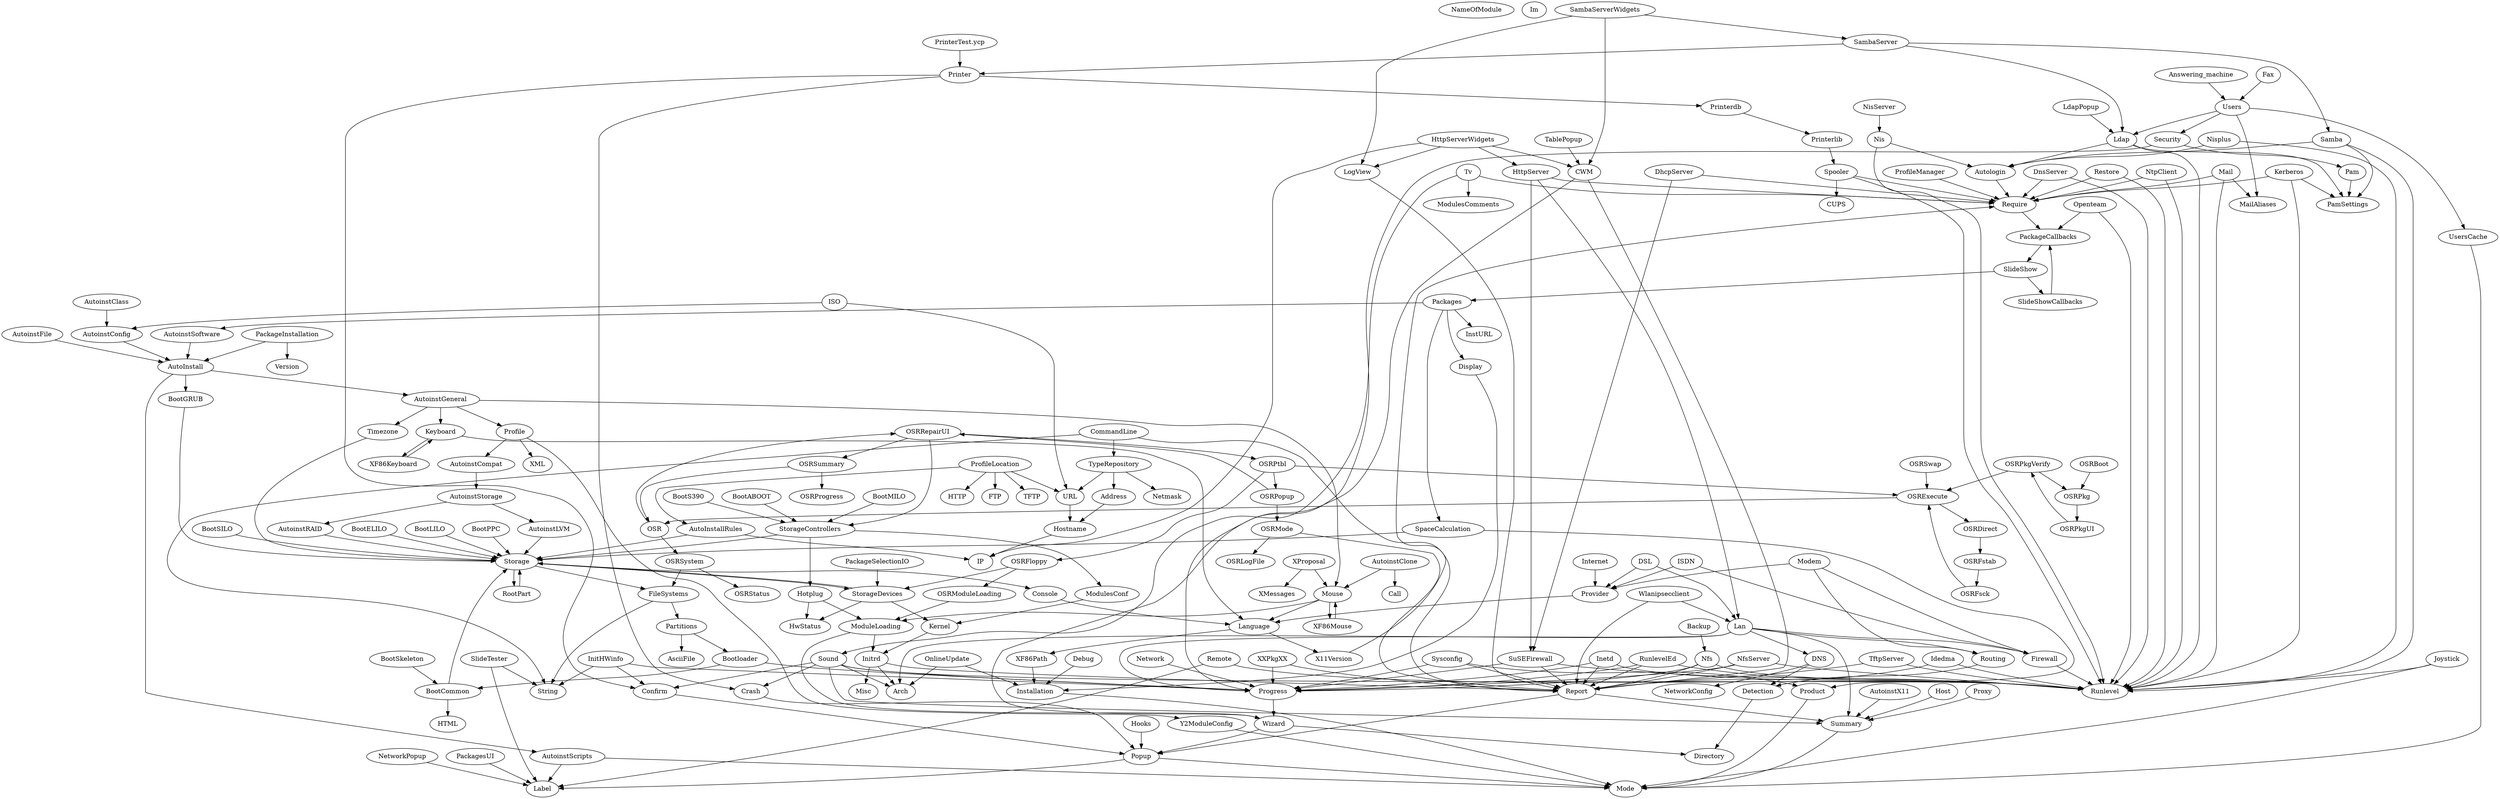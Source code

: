 digraph imports {
	NameOfModule;
	Im;
	Tv -> ModulesComments;
	Tv -> Require;
	Tv -> Sound;
	Pam -> PamSettings;
	XProposal -> Mouse;
	XProposal -> XMessages;
	Display -> Installation;
	NtpClient -> Runlevel;
	NtpClient -> Require;
	DnsServer -> Runlevel;
	DnsServer -> Require;
	Mail -> MailAliases;
	Mail -> Runlevel;
	Mail -> Require;
	Idedma -> Report;
	Idedma -> Runlevel;
	InitHWinfo -> String;
	InitHWinfo -> Confirm;
	InitHWinfo -> Progress;
	Console -> Language;
	Language -> X11Version;
	Language -> XF86Path;
	XF86Path -> Installation;
	Timezone -> Storage;
	XF86Keyboard -> Keyboard;
	Keyboard -> Language;
	Keyboard -> XF86Keyboard;
	Restore -> Runlevel;
	Restore -> Require;
	Inetd -> Runlevel;
	Inetd -> Progress;
	Inetd -> Report;
	XF86Mouse -> Mouse;
	Mouse -> Language;
	Mouse -> ModuleLoading;
	Mouse -> XF86Mouse;
	Sound -> Arch;
	Sound -> Runlevel;
	Sound -> Summary;
	Sound -> Crash;
	Sound -> Progress;
	Sound -> Confirm;
	Joystick -> Mode;
	Joystick -> Runlevel;
	UsersCache -> Mode;
	Users -> UsersCache;
	Users -> MailAliases;
	Users -> Security;
	Users -> Ldap;
	CWM -> Report;
	CWM -> Wizard;
	TablePopup -> CWM;
	LogView -> Report;
	X11Version -> Require;
	TypeRepository -> Address;
	TypeRepository -> Netmask;
	TypeRepository -> URL;
	Address -> Hostname;
	URL -> Hostname;
	Hostname -> IP;
	CommandLine -> Report;
	CommandLine -> String;
	CommandLine -> TypeRepository;
	Crash -> Popup;
	Autologin -> Require;
	Report -> Popup;
	Report -> Summary;
	Summary -> Mode;
	Confirm -> Popup;
	Wizard -> Popup;
	Wizard -> Directory;
	Progress -> Wizard;
	Popup -> Label;
	Popup -> Mode;
	NetworkPopup -> Label;
	Require -> PackageCallbacks;
	SlideShowCallbacks -> PackageCallbacks;
	SpaceCalculation -> Product;
	SpaceCalculation -> Storage;
	PackageSelectionIO -> StorageDevices;
	PackagesUI -> Label;
	Packages -> SpaceCalculation;
	Packages -> Display;
	Packages -> AutoinstSoftware;
	Packages -> InstURL;
	SlideShow -> Packages;
	SlideShow -> SlideShowCallbacks;
	PackageCallbacks -> SlideShow;
	PackageInstallation -> AutoInstall;
	PackageInstallation -> Version;
	Sysconfig -> Progress;
	Sysconfig -> Report;
	Sysconfig -> Product;
	Samba -> PamSettings;
	Samba -> Runlevel;
	Samba -> Autologin;
	Kerberos -> Require;
	Kerberos -> PamSettings;
	Kerberos -> Runlevel;
	SlideTester -> Label;
	SlideTester -> String;
	RunlevelEd -> Runlevel;
	RunlevelEd -> Progress;
	RunlevelEd -> Report;
	Backup -> Nfs;
	LdapPopup -> Ldap;
	Ldap -> Runlevel;
	Ldap -> Autologin;
	Ldap -> PamSettings;
	Installation -> Mode;
	ModuleLoading -> Initrd;
	ModuleLoading -> Wizard;
	Product -> Mode;
	Hooks -> Popup;
	Kernel -> Initrd;
	ModulesConf -> Kernel;
	Hotplug -> ModuleLoading;
	Hotplug -> HwStatus;
	StorageControllers -> ModulesConf;
	StorageControllers -> Storage;
	StorageControllers -> Hotplug;
	StorageDevices -> HwStatus;
	StorageDevices -> Storage;
	StorageDevices -> Kernel;
	Partitions -> AsciiFile;
	Partitions -> Bootloader;
	FileSystems -> String;
	FileSystems -> Partitions;
	Storage -> StorageDevices;
	Storage -> FileSystems;
	Storage -> Console;
	Storage -> RootPart;
	SuSEFirewall -> Progress;
	SuSEFirewall -> Report;
	SuSEFirewall -> Runlevel;
	Nis -> Runlevel;
	Nis -> Autologin;
	SambaServer -> Samba;
	SambaServer -> Printer;
	SambaServer -> Ldap;
	SambaServerWidgets -> LogView;
	SambaServerWidgets -> CWM;
	SambaServerWidgets -> SambaServer;
	Debug -> Installation;
	AutoInstall -> BootGRUB;
	AutoInstall -> AutoinstScripts;
	AutoInstall -> AutoinstGeneral;
	AutoinstClone -> Call;
	AutoinstClone -> Mouse;
	AutoinstClass -> AutoinstConfig;
	AutoinstCompat -> AutoinstStorage;
	AutoinstStorage -> AutoinstLVM;
	AutoinstStorage -> AutoinstRAID;
	AutoinstX11 -> Summary;
	Profile -> XML;
	Profile -> Y2ModuleConfig;
	Profile -> AutoinstCompat;
	Y2ModuleConfig -> Mode;
	AutoinstSoftware -> AutoInstall;
	AutoinstConfig -> AutoInstall;
	ProfileLocation -> AutoInstallRules;
	ProfileLocation -> URL;
	ProfileLocation -> HTTP;
	ProfileLocation -> FTP;
	ProfileLocation -> TFTP;
	AutoInstallRules -> Storage;
	AutoInstallRules -> IP;
	AutoinstScripts -> Mode;
	AutoinstScripts -> Label;
	AutoinstGeneral -> Keyboard;
	AutoinstGeneral -> Mouse;
	AutoinstGeneral -> Timezone;
	AutoinstGeneral -> Profile;
	AutoinstRAID -> Storage;
	ISO -> AutoinstConfig;
	ISO -> URL;
	AutoinstFile -> AutoInstall;
	AutoinstLVM -> Storage;
	Internet -> Provider;
	DNS -> Detection;
	DNS -> NetworkConfig;
	Modem -> Firewall;
	Modem -> Provider;
	Modem -> Routing;
	ISDN -> Firewall;
	ISDN -> Provider;
	DSL -> Lan;
	DSL -> Provider;
	Host -> Summary;
	Remote -> Label;
	Remote -> Runlevel;
	Lan -> Arch;
	Lan -> DNS;
	Lan -> Routing;
	Lan -> Firewall;
	Lan -> Progress;
	Lan -> Summary;
	Detection -> Directory;
	Provider -> Language;
	Proxy -> Summary;
	Firewall -> Runlevel;
	Network -> Progress;
	Routing -> Detection;
	Security -> Pam;
	Security -> Progress;
	Nisplus -> Runlevel;
	Nisplus -> Autologin;
	Answering_machine -> Users;
	Fax -> Users;
	HttpServer -> SuSEFirewall;
	HttpServer -> Lan;
	HttpServer -> Require;
	HttpServerWidgets -> IP;
	HttpServerWidgets -> LogView;
	HttpServerWidgets -> CWM;
	HttpServerWidgets -> HttpServer;
	OSRDirect -> OSRFstab;
	OSRFloppy -> StorageDevices;
	OSRFloppy -> OSRModuleLoading;
	OSRFsck -> OSRExecute;
	OSRPkg -> OSRPkgUI;
	OSRBoot -> OSRPkg;
	OSRPtbl -> OSRExecute;
	OSRPtbl -> OSRFloppy;
	OSRPtbl -> OSRPopup;
	OSRRepairUI -> StorageControllers;
	OSRRepairUI -> OSRSummary;
	OSRRepairUI -> OSRPtbl;
	OSRExecute -> OSRDirect;
	OSRExecute -> OSR;
	OSRSummary -> OSR;
	OSRSummary -> OSRProgress;
	OSRPkgVerify -> OSRPkg;
	OSRPkgVerify -> OSRExecute;
	OSRSwap -> OSRExecute;
	OSR -> OSRSystem;
	OSR -> OSRRepairUI;
	OSRPkgUI -> OSRPkgVerify;
	OSRMode -> OSRLogFile;
	OSRMode -> Report;
	OSRPopup -> OSRMode;
	OSRPopup -> OSRRepairUI;
	OSRSystem -> FileSystems;
	OSRSystem -> OSRStatus;
	OSRFstab -> OSRFsck;
	OSRModuleLoading -> ModuleLoading;
	NisServer -> Nis;
	Openteam -> Runlevel;
	Openteam -> PackageCallbacks;
	RootPart -> Storage;
	Wlanipsecclient -> Report;
	Wlanipsecclient -> Lan;
	XXPkgXX -> Progress;
	XXPkgXX -> Report;
	Nfs -> Report;
	Nfs -> Runlevel;
	Nfs -> Progress;
	TftpServer -> Runlevel;
	TftpServer -> Report;
	OnlineUpdate -> Arch;
	OnlineUpdate -> Installation;
	BootMILO -> StorageControllers;
	BootS390 -> StorageControllers;
	Initrd -> Arch;
	Initrd -> Misc;
	Initrd -> Report;
	BootLILO -> Storage;
	BootABOOT -> StorageControllers;
	BootSkeleton -> BootCommon;
	Bootloader -> BootCommon;
	Bootloader -> Progress;
	BootPPC -> Storage;
	BootSILO -> Storage;
	BootCommon -> Storage;
	BootCommon -> HTML;
	BootELILO -> Storage;
	BootGRUB -> Storage;
	DhcpServer -> Require;
	DhcpServer -> SuSEFirewall;
	ProfileManager -> Require;
	NfsServer -> Runlevel;
	NfsServer -> Report;
	NfsServer -> Progress;
	"PrinterTest.ycp" -> Printer;
	Printer -> Crash;
	Printer -> Confirm;
	Printer -> Printerdb;
	Printerlib -> Spooler;
	Printerdb -> Printerlib;
	Spooler -> Require;
	Spooler -> Runlevel;
	Spooler -> CUPS;
}
